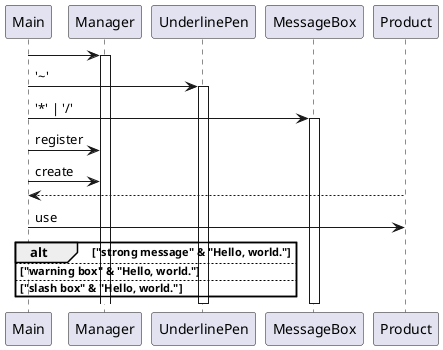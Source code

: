 @startuml
Main -> Manager
activate Manager

Main -> UnderlinePen: '~'
activate UnderlinePen

Main -> MessageBox: '*' | '/'
activate MessageBox

Main -> Manager: register
Main -> Manager: create
Main <-- Product

Main -> Product: use

alt "strong message" & "Hello, world."
else "warning box" & "Hello, world."
else "slash box" & "Hello, world."
end

deactivate UnderlinePen
deactivate MessageBox

@enduml
